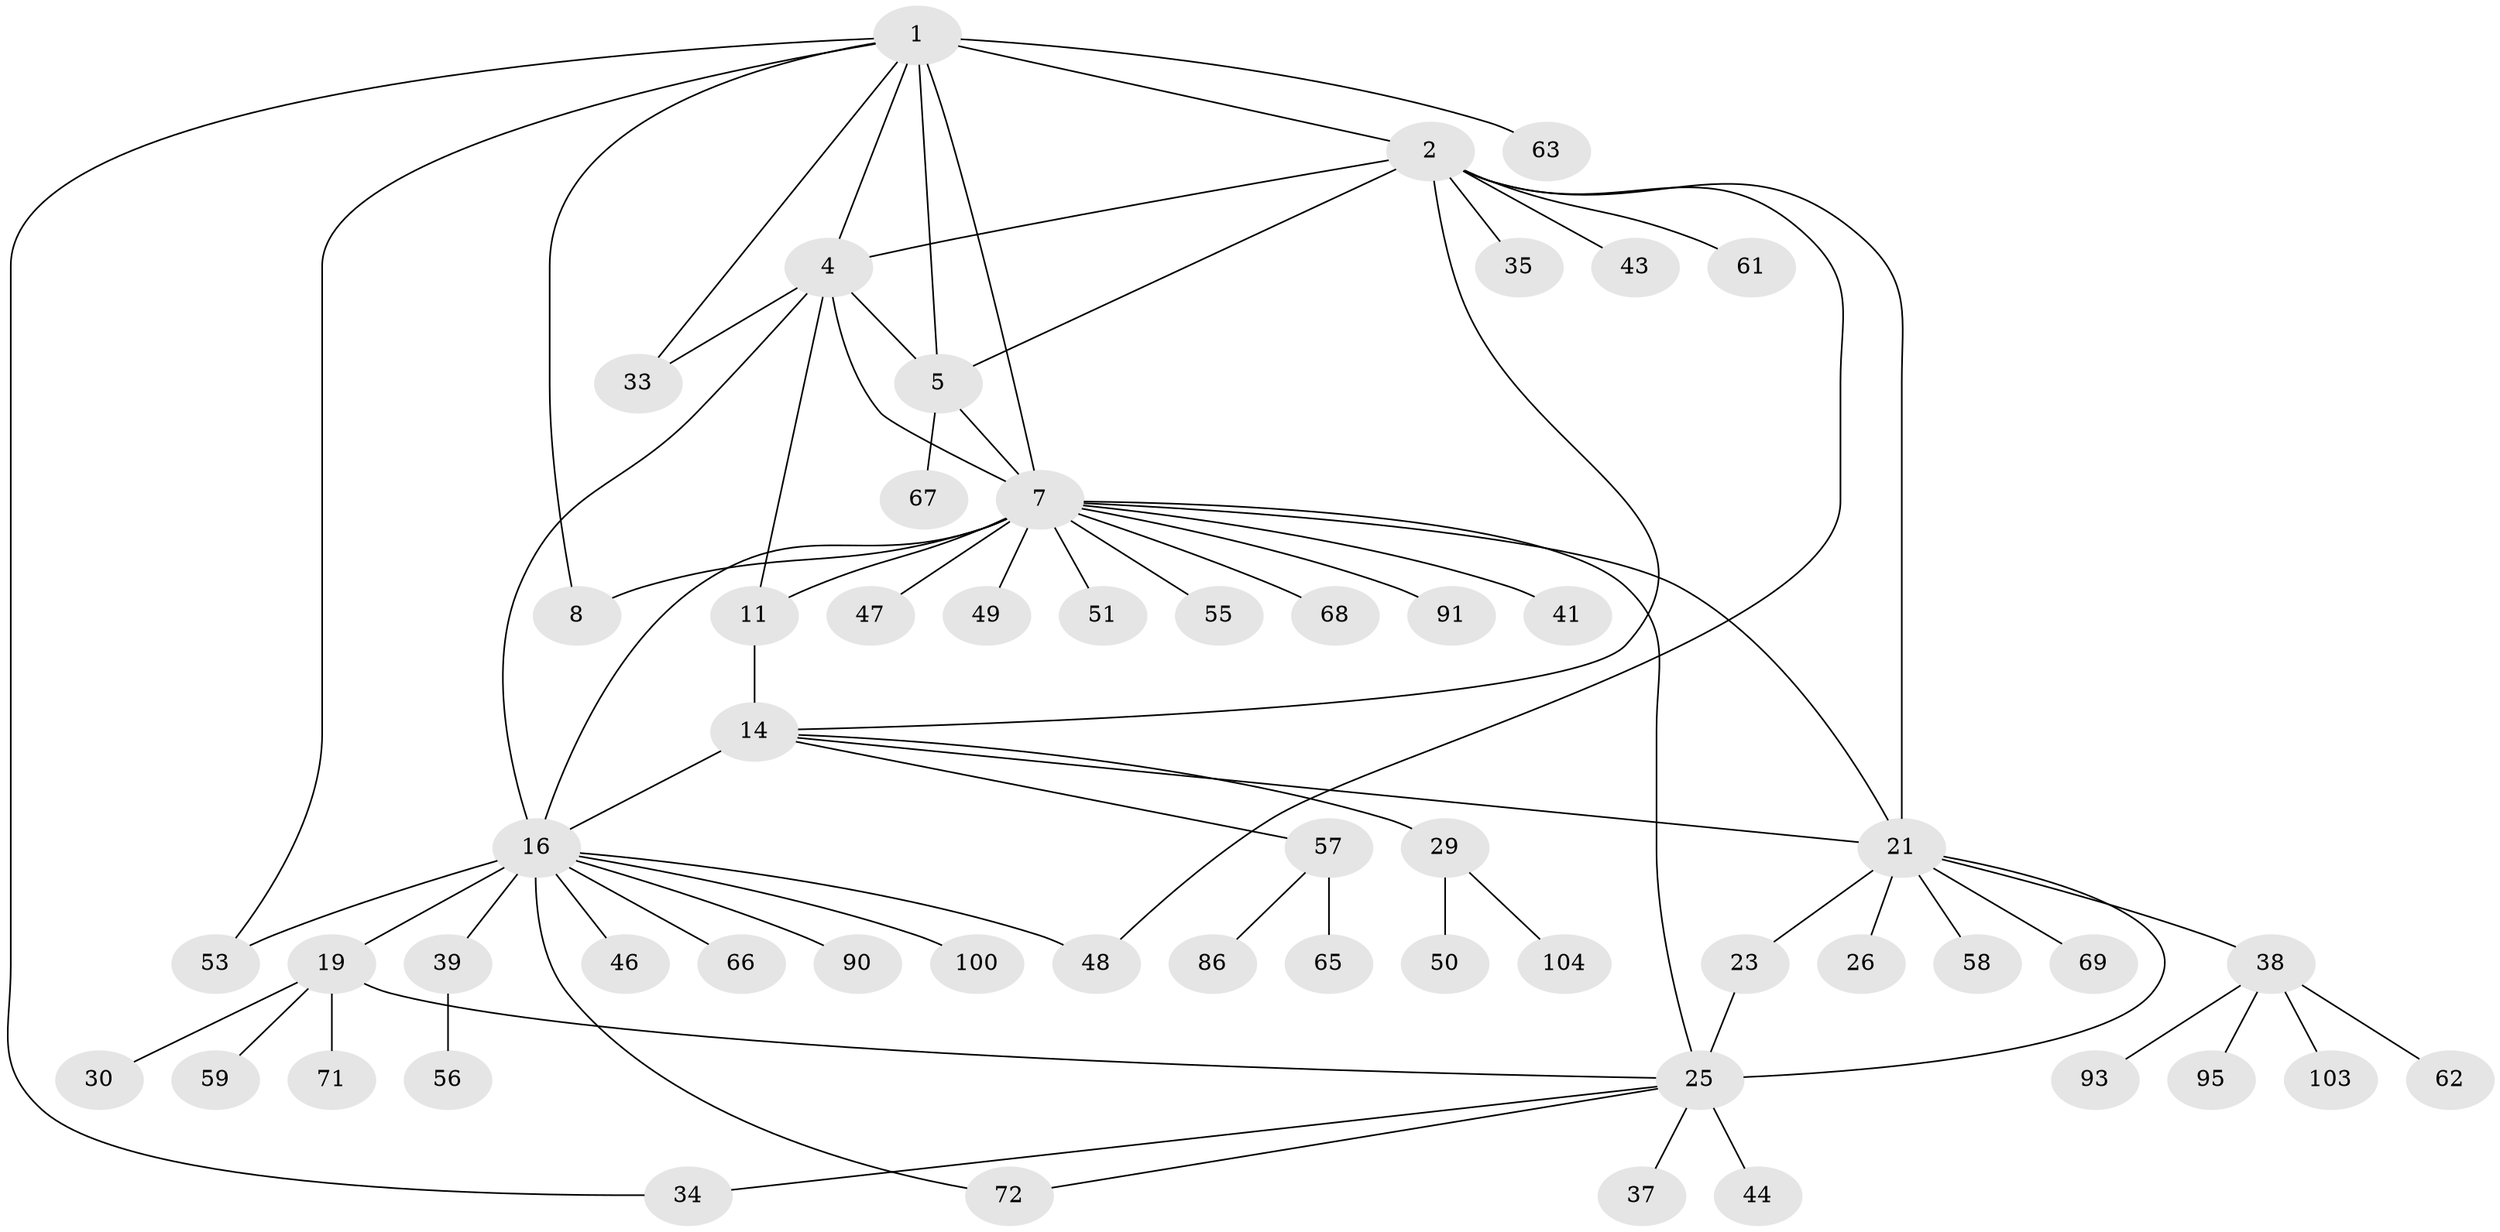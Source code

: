 // original degree distribution, {5: 0.02702702702702703, 11: 0.009009009009009009, 6: 0.036036036036036036, 13: 0.009009009009009009, 8: 0.036036036036036036, 12: 0.009009009009009009, 4: 0.036036036036036036, 7: 0.036036036036036036, 9: 0.036036036036036036, 10: 0.009009009009009009, 1: 0.5585585585585585, 3: 0.06306306306306306, 2: 0.13513513513513514}
// Generated by graph-tools (version 1.1) at 2025/16/03/09/25 04:16:00]
// undirected, 55 vertices, 74 edges
graph export_dot {
graph [start="1"]
  node [color=gray90,style=filled];
  1 [super="+3"];
  2 [super="+60"];
  4 [super="+45+75+97+79+52"];
  5 [super="+70"];
  7 [super="+54+32+106+9+31"];
  8;
  11 [super="+12+13"];
  14 [super="+36+15+83+77"];
  16 [super="+92+17"];
  19;
  21 [super="+96+22+40+24"];
  23 [super="+101"];
  25;
  26;
  29;
  30;
  33 [super="+76"];
  34;
  35;
  37;
  38 [super="+64"];
  39;
  41;
  43;
  44;
  46;
  47;
  48;
  49;
  50;
  51 [super="+78"];
  53;
  55;
  56;
  57;
  58;
  59;
  61;
  62 [super="+73"];
  63;
  65;
  66;
  67;
  68;
  69;
  71 [super="+80+85+88"];
  72 [super="+98"];
  86;
  90;
  91;
  93;
  95;
  100;
  103;
  104;
  1 -- 2 [weight=2];
  1 -- 4 [weight=2];
  1 -- 5 [weight=2];
  1 -- 63;
  1 -- 33;
  1 -- 34;
  1 -- 7 [weight=3];
  1 -- 8;
  1 -- 53;
  2 -- 4;
  2 -- 5;
  2 -- 21;
  2 -- 35;
  2 -- 43;
  2 -- 48;
  2 -- 61;
  2 -- 14;
  4 -- 5;
  4 -- 33;
  4 -- 7;
  4 -- 11;
  4 -- 16;
  5 -- 67;
  5 -- 7;
  7 -- 8 [weight=3];
  7 -- 25;
  7 -- 47;
  7 -- 55;
  7 -- 21;
  7 -- 16;
  7 -- 68;
  7 -- 41;
  7 -- 11;
  7 -- 49;
  7 -- 51;
  7 -- 91;
  11 -- 14 [weight=6];
  14 -- 29;
  14 -- 16;
  14 -- 57;
  14 -- 21;
  16 -- 19 [weight=4];
  16 -- 66;
  16 -- 100;
  16 -- 39;
  16 -- 72;
  16 -- 46;
  16 -- 48;
  16 -- 53;
  16 -- 90;
  19 -- 25;
  19 -- 30;
  19 -- 59;
  19 -- 71;
  21 -- 23 [weight=3];
  21 -- 25 [weight=3];
  21 -- 26;
  21 -- 69;
  21 -- 58;
  21 -- 38;
  23 -- 25;
  25 -- 34;
  25 -- 37;
  25 -- 44;
  25 -- 72;
  29 -- 50;
  29 -- 104;
  38 -- 62;
  38 -- 93;
  38 -- 95;
  38 -- 103;
  39 -- 56;
  57 -- 65;
  57 -- 86;
}
